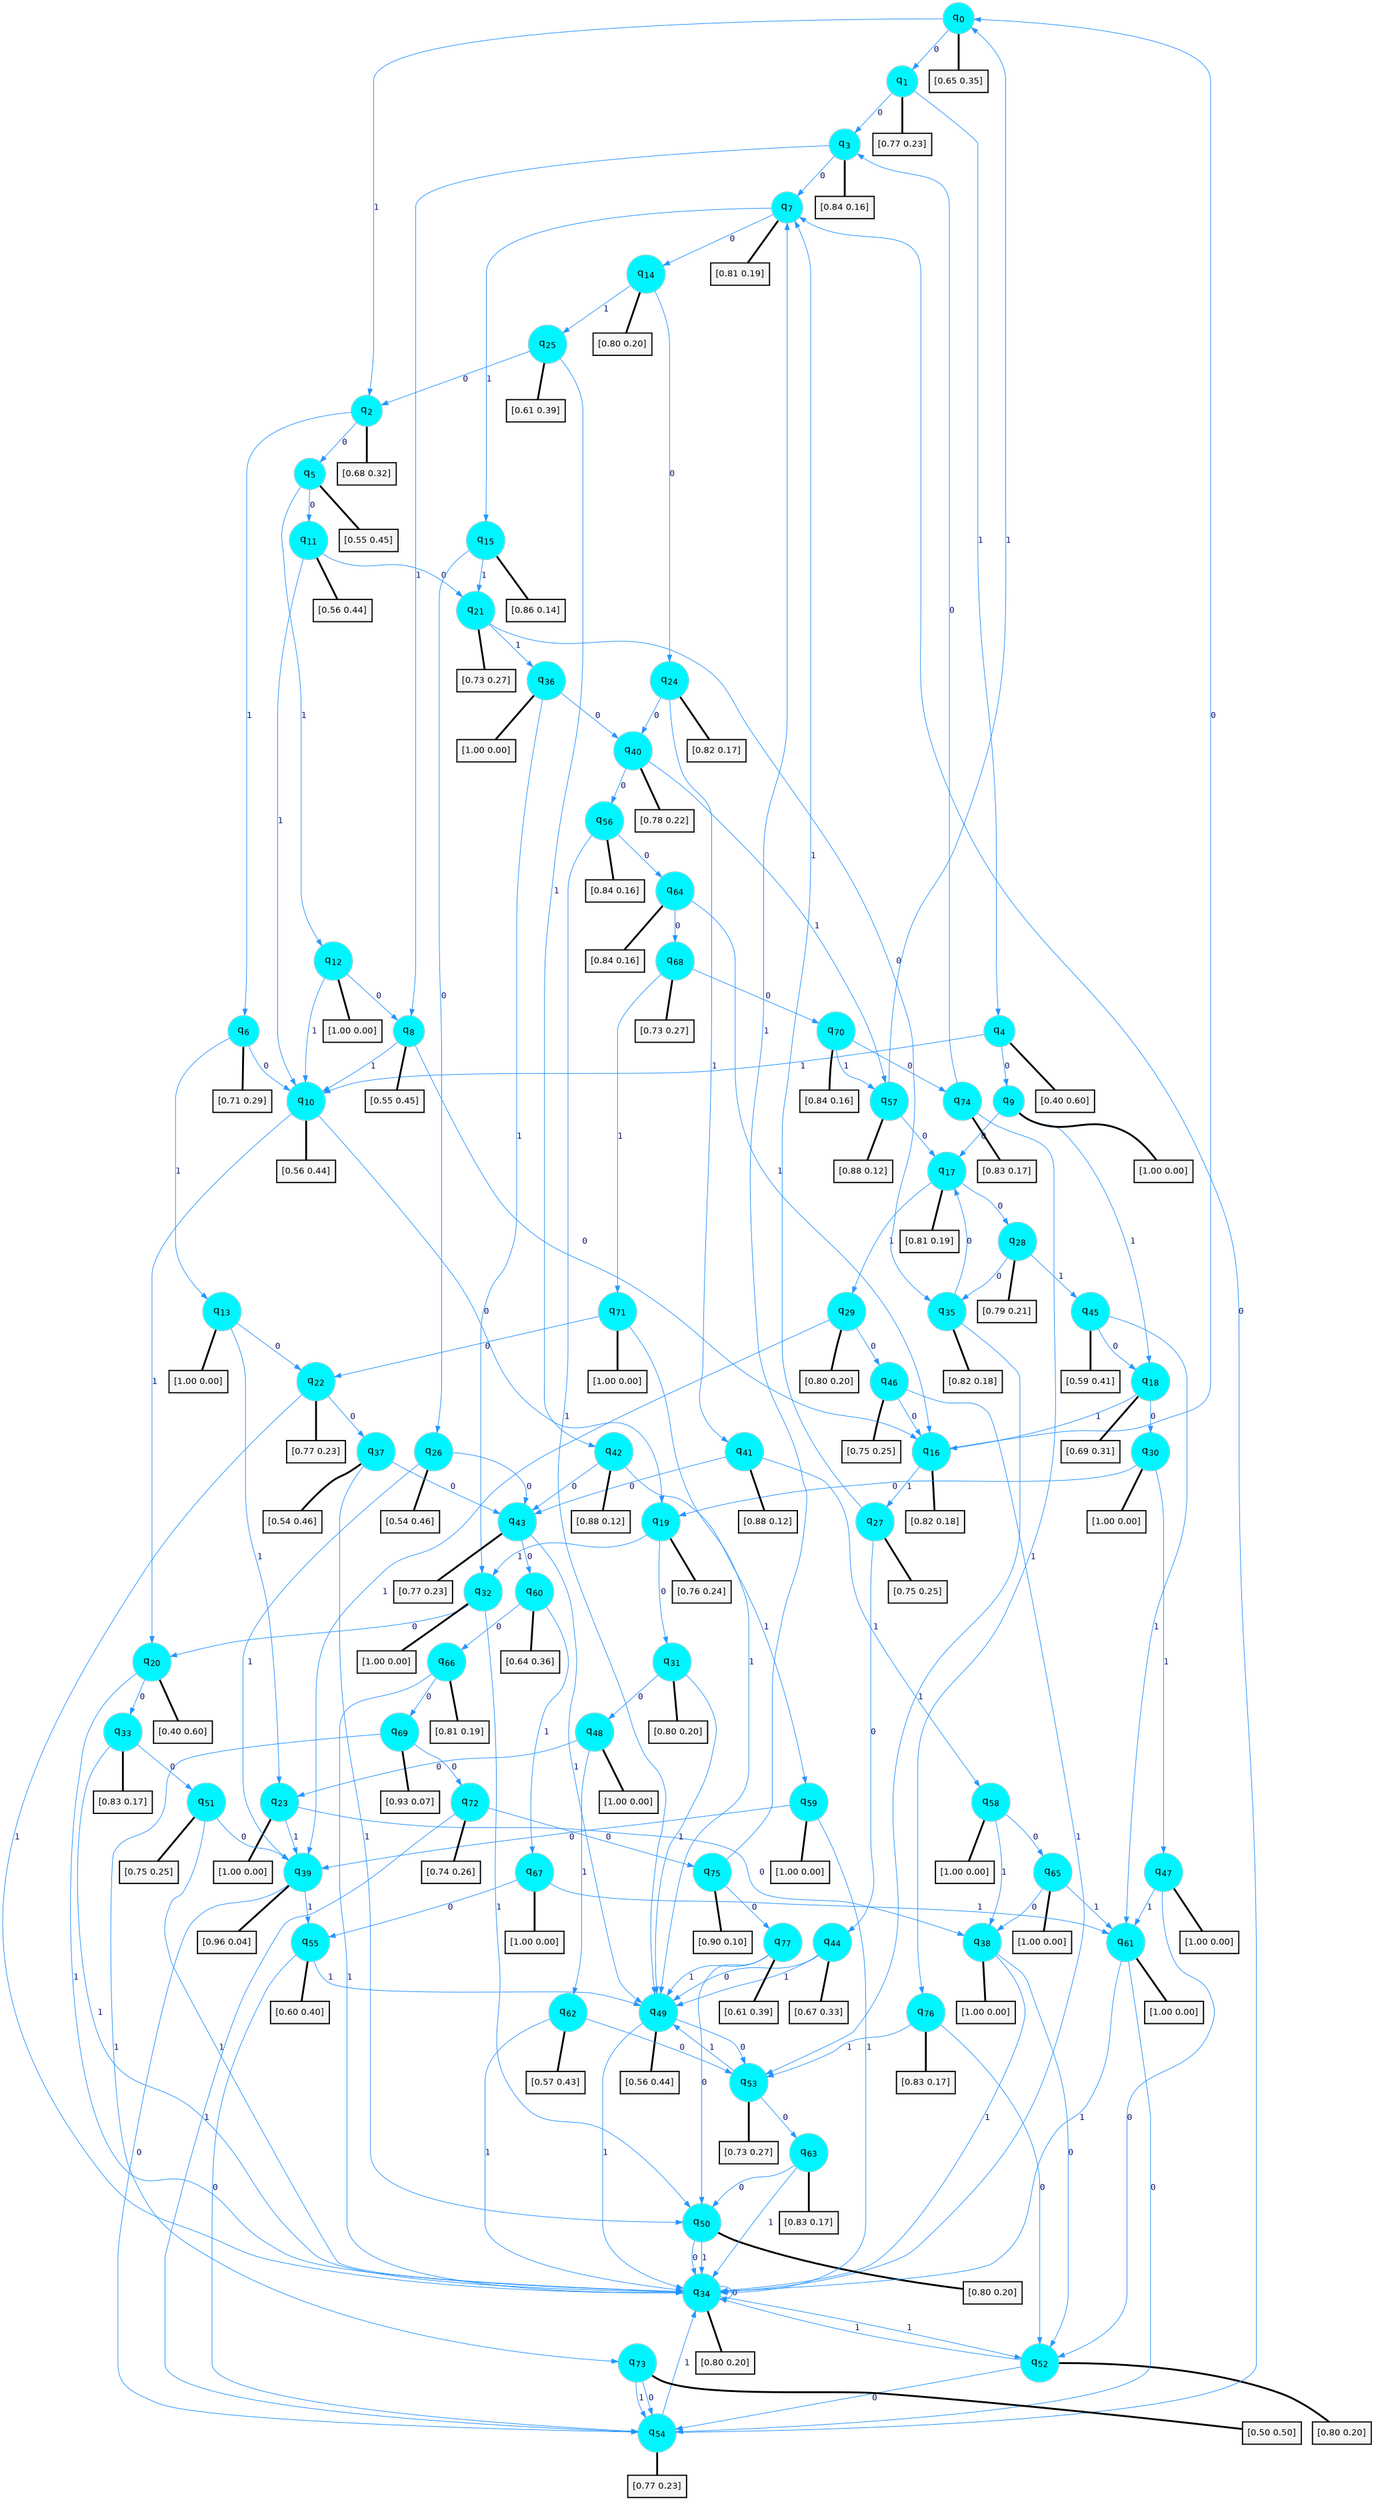 digraph G {
graph [
bgcolor=transparent, dpi=300, rankdir=TD, size="40,25"];
node [
color=gray, fillcolor=turquoise1, fontcolor=black, fontname=Helvetica, fontsize=16, fontweight=bold, shape=circle, style=filled];
edge [
arrowsize=1, color=dodgerblue1, fontcolor=midnightblue, fontname=courier, fontweight=bold, penwidth=1, style=solid, weight=20];
0[label=<q<SUB>0</SUB>>];
1[label=<q<SUB>1</SUB>>];
2[label=<q<SUB>2</SUB>>];
3[label=<q<SUB>3</SUB>>];
4[label=<q<SUB>4</SUB>>];
5[label=<q<SUB>5</SUB>>];
6[label=<q<SUB>6</SUB>>];
7[label=<q<SUB>7</SUB>>];
8[label=<q<SUB>8</SUB>>];
9[label=<q<SUB>9</SUB>>];
10[label=<q<SUB>10</SUB>>];
11[label=<q<SUB>11</SUB>>];
12[label=<q<SUB>12</SUB>>];
13[label=<q<SUB>13</SUB>>];
14[label=<q<SUB>14</SUB>>];
15[label=<q<SUB>15</SUB>>];
16[label=<q<SUB>16</SUB>>];
17[label=<q<SUB>17</SUB>>];
18[label=<q<SUB>18</SUB>>];
19[label=<q<SUB>19</SUB>>];
20[label=<q<SUB>20</SUB>>];
21[label=<q<SUB>21</SUB>>];
22[label=<q<SUB>22</SUB>>];
23[label=<q<SUB>23</SUB>>];
24[label=<q<SUB>24</SUB>>];
25[label=<q<SUB>25</SUB>>];
26[label=<q<SUB>26</SUB>>];
27[label=<q<SUB>27</SUB>>];
28[label=<q<SUB>28</SUB>>];
29[label=<q<SUB>29</SUB>>];
30[label=<q<SUB>30</SUB>>];
31[label=<q<SUB>31</SUB>>];
32[label=<q<SUB>32</SUB>>];
33[label=<q<SUB>33</SUB>>];
34[label=<q<SUB>34</SUB>>];
35[label=<q<SUB>35</SUB>>];
36[label=<q<SUB>36</SUB>>];
37[label=<q<SUB>37</SUB>>];
38[label=<q<SUB>38</SUB>>];
39[label=<q<SUB>39</SUB>>];
40[label=<q<SUB>40</SUB>>];
41[label=<q<SUB>41</SUB>>];
42[label=<q<SUB>42</SUB>>];
43[label=<q<SUB>43</SUB>>];
44[label=<q<SUB>44</SUB>>];
45[label=<q<SUB>45</SUB>>];
46[label=<q<SUB>46</SUB>>];
47[label=<q<SUB>47</SUB>>];
48[label=<q<SUB>48</SUB>>];
49[label=<q<SUB>49</SUB>>];
50[label=<q<SUB>50</SUB>>];
51[label=<q<SUB>51</SUB>>];
52[label=<q<SUB>52</SUB>>];
53[label=<q<SUB>53</SUB>>];
54[label=<q<SUB>54</SUB>>];
55[label=<q<SUB>55</SUB>>];
56[label=<q<SUB>56</SUB>>];
57[label=<q<SUB>57</SUB>>];
58[label=<q<SUB>58</SUB>>];
59[label=<q<SUB>59</SUB>>];
60[label=<q<SUB>60</SUB>>];
61[label=<q<SUB>61</SUB>>];
62[label=<q<SUB>62</SUB>>];
63[label=<q<SUB>63</SUB>>];
64[label=<q<SUB>64</SUB>>];
65[label=<q<SUB>65</SUB>>];
66[label=<q<SUB>66</SUB>>];
67[label=<q<SUB>67</SUB>>];
68[label=<q<SUB>68</SUB>>];
69[label=<q<SUB>69</SUB>>];
70[label=<q<SUB>70</SUB>>];
71[label=<q<SUB>71</SUB>>];
72[label=<q<SUB>72</SUB>>];
73[label=<q<SUB>73</SUB>>];
74[label=<q<SUB>74</SUB>>];
75[label=<q<SUB>75</SUB>>];
76[label=<q<SUB>76</SUB>>];
77[label=<q<SUB>77</SUB>>];
78[label="[0.65 0.35]", shape=box,fontcolor=black, fontname=Helvetica, fontsize=14, penwidth=2, fillcolor=whitesmoke,color=black];
79[label="[0.77 0.23]", shape=box,fontcolor=black, fontname=Helvetica, fontsize=14, penwidth=2, fillcolor=whitesmoke,color=black];
80[label="[0.68 0.32]", shape=box,fontcolor=black, fontname=Helvetica, fontsize=14, penwidth=2, fillcolor=whitesmoke,color=black];
81[label="[0.84 0.16]", shape=box,fontcolor=black, fontname=Helvetica, fontsize=14, penwidth=2, fillcolor=whitesmoke,color=black];
82[label="[0.40 0.60]", shape=box,fontcolor=black, fontname=Helvetica, fontsize=14, penwidth=2, fillcolor=whitesmoke,color=black];
83[label="[0.55 0.45]", shape=box,fontcolor=black, fontname=Helvetica, fontsize=14, penwidth=2, fillcolor=whitesmoke,color=black];
84[label="[0.71 0.29]", shape=box,fontcolor=black, fontname=Helvetica, fontsize=14, penwidth=2, fillcolor=whitesmoke,color=black];
85[label="[0.81 0.19]", shape=box,fontcolor=black, fontname=Helvetica, fontsize=14, penwidth=2, fillcolor=whitesmoke,color=black];
86[label="[0.55 0.45]", shape=box,fontcolor=black, fontname=Helvetica, fontsize=14, penwidth=2, fillcolor=whitesmoke,color=black];
87[label="[1.00 0.00]", shape=box,fontcolor=black, fontname=Helvetica, fontsize=14, penwidth=2, fillcolor=whitesmoke,color=black];
88[label="[0.56 0.44]", shape=box,fontcolor=black, fontname=Helvetica, fontsize=14, penwidth=2, fillcolor=whitesmoke,color=black];
89[label="[0.56 0.44]", shape=box,fontcolor=black, fontname=Helvetica, fontsize=14, penwidth=2, fillcolor=whitesmoke,color=black];
90[label="[1.00 0.00]", shape=box,fontcolor=black, fontname=Helvetica, fontsize=14, penwidth=2, fillcolor=whitesmoke,color=black];
91[label="[1.00 0.00]", shape=box,fontcolor=black, fontname=Helvetica, fontsize=14, penwidth=2, fillcolor=whitesmoke,color=black];
92[label="[0.80 0.20]", shape=box,fontcolor=black, fontname=Helvetica, fontsize=14, penwidth=2, fillcolor=whitesmoke,color=black];
93[label="[0.86 0.14]", shape=box,fontcolor=black, fontname=Helvetica, fontsize=14, penwidth=2, fillcolor=whitesmoke,color=black];
94[label="[0.82 0.18]", shape=box,fontcolor=black, fontname=Helvetica, fontsize=14, penwidth=2, fillcolor=whitesmoke,color=black];
95[label="[0.81 0.19]", shape=box,fontcolor=black, fontname=Helvetica, fontsize=14, penwidth=2, fillcolor=whitesmoke,color=black];
96[label="[0.69 0.31]", shape=box,fontcolor=black, fontname=Helvetica, fontsize=14, penwidth=2, fillcolor=whitesmoke,color=black];
97[label="[0.76 0.24]", shape=box,fontcolor=black, fontname=Helvetica, fontsize=14, penwidth=2, fillcolor=whitesmoke,color=black];
98[label="[0.40 0.60]", shape=box,fontcolor=black, fontname=Helvetica, fontsize=14, penwidth=2, fillcolor=whitesmoke,color=black];
99[label="[0.73 0.27]", shape=box,fontcolor=black, fontname=Helvetica, fontsize=14, penwidth=2, fillcolor=whitesmoke,color=black];
100[label="[0.77 0.23]", shape=box,fontcolor=black, fontname=Helvetica, fontsize=14, penwidth=2, fillcolor=whitesmoke,color=black];
101[label="[1.00 0.00]", shape=box,fontcolor=black, fontname=Helvetica, fontsize=14, penwidth=2, fillcolor=whitesmoke,color=black];
102[label="[0.82 0.17]", shape=box,fontcolor=black, fontname=Helvetica, fontsize=14, penwidth=2, fillcolor=whitesmoke,color=black];
103[label="[0.61 0.39]", shape=box,fontcolor=black, fontname=Helvetica, fontsize=14, penwidth=2, fillcolor=whitesmoke,color=black];
104[label="[0.54 0.46]", shape=box,fontcolor=black, fontname=Helvetica, fontsize=14, penwidth=2, fillcolor=whitesmoke,color=black];
105[label="[0.75 0.25]", shape=box,fontcolor=black, fontname=Helvetica, fontsize=14, penwidth=2, fillcolor=whitesmoke,color=black];
106[label="[0.79 0.21]", shape=box,fontcolor=black, fontname=Helvetica, fontsize=14, penwidth=2, fillcolor=whitesmoke,color=black];
107[label="[0.80 0.20]", shape=box,fontcolor=black, fontname=Helvetica, fontsize=14, penwidth=2, fillcolor=whitesmoke,color=black];
108[label="[1.00 0.00]", shape=box,fontcolor=black, fontname=Helvetica, fontsize=14, penwidth=2, fillcolor=whitesmoke,color=black];
109[label="[0.80 0.20]", shape=box,fontcolor=black, fontname=Helvetica, fontsize=14, penwidth=2, fillcolor=whitesmoke,color=black];
110[label="[1.00 0.00]", shape=box,fontcolor=black, fontname=Helvetica, fontsize=14, penwidth=2, fillcolor=whitesmoke,color=black];
111[label="[0.83 0.17]", shape=box,fontcolor=black, fontname=Helvetica, fontsize=14, penwidth=2, fillcolor=whitesmoke,color=black];
112[label="[0.80 0.20]", shape=box,fontcolor=black, fontname=Helvetica, fontsize=14, penwidth=2, fillcolor=whitesmoke,color=black];
113[label="[0.82 0.18]", shape=box,fontcolor=black, fontname=Helvetica, fontsize=14, penwidth=2, fillcolor=whitesmoke,color=black];
114[label="[1.00 0.00]", shape=box,fontcolor=black, fontname=Helvetica, fontsize=14, penwidth=2, fillcolor=whitesmoke,color=black];
115[label="[0.54 0.46]", shape=box,fontcolor=black, fontname=Helvetica, fontsize=14, penwidth=2, fillcolor=whitesmoke,color=black];
116[label="[1.00 0.00]", shape=box,fontcolor=black, fontname=Helvetica, fontsize=14, penwidth=2, fillcolor=whitesmoke,color=black];
117[label="[0.96 0.04]", shape=box,fontcolor=black, fontname=Helvetica, fontsize=14, penwidth=2, fillcolor=whitesmoke,color=black];
118[label="[0.78 0.22]", shape=box,fontcolor=black, fontname=Helvetica, fontsize=14, penwidth=2, fillcolor=whitesmoke,color=black];
119[label="[0.88 0.12]", shape=box,fontcolor=black, fontname=Helvetica, fontsize=14, penwidth=2, fillcolor=whitesmoke,color=black];
120[label="[0.88 0.12]", shape=box,fontcolor=black, fontname=Helvetica, fontsize=14, penwidth=2, fillcolor=whitesmoke,color=black];
121[label="[0.77 0.23]", shape=box,fontcolor=black, fontname=Helvetica, fontsize=14, penwidth=2, fillcolor=whitesmoke,color=black];
122[label="[0.67 0.33]", shape=box,fontcolor=black, fontname=Helvetica, fontsize=14, penwidth=2, fillcolor=whitesmoke,color=black];
123[label="[0.59 0.41]", shape=box,fontcolor=black, fontname=Helvetica, fontsize=14, penwidth=2, fillcolor=whitesmoke,color=black];
124[label="[0.75 0.25]", shape=box,fontcolor=black, fontname=Helvetica, fontsize=14, penwidth=2, fillcolor=whitesmoke,color=black];
125[label="[1.00 0.00]", shape=box,fontcolor=black, fontname=Helvetica, fontsize=14, penwidth=2, fillcolor=whitesmoke,color=black];
126[label="[1.00 0.00]", shape=box,fontcolor=black, fontname=Helvetica, fontsize=14, penwidth=2, fillcolor=whitesmoke,color=black];
127[label="[0.56 0.44]", shape=box,fontcolor=black, fontname=Helvetica, fontsize=14, penwidth=2, fillcolor=whitesmoke,color=black];
128[label="[0.80 0.20]", shape=box,fontcolor=black, fontname=Helvetica, fontsize=14, penwidth=2, fillcolor=whitesmoke,color=black];
129[label="[0.75 0.25]", shape=box,fontcolor=black, fontname=Helvetica, fontsize=14, penwidth=2, fillcolor=whitesmoke,color=black];
130[label="[0.80 0.20]", shape=box,fontcolor=black, fontname=Helvetica, fontsize=14, penwidth=2, fillcolor=whitesmoke,color=black];
131[label="[0.73 0.27]", shape=box,fontcolor=black, fontname=Helvetica, fontsize=14, penwidth=2, fillcolor=whitesmoke,color=black];
132[label="[0.77 0.23]", shape=box,fontcolor=black, fontname=Helvetica, fontsize=14, penwidth=2, fillcolor=whitesmoke,color=black];
133[label="[0.60 0.40]", shape=box,fontcolor=black, fontname=Helvetica, fontsize=14, penwidth=2, fillcolor=whitesmoke,color=black];
134[label="[0.84 0.16]", shape=box,fontcolor=black, fontname=Helvetica, fontsize=14, penwidth=2, fillcolor=whitesmoke,color=black];
135[label="[0.88 0.12]", shape=box,fontcolor=black, fontname=Helvetica, fontsize=14, penwidth=2, fillcolor=whitesmoke,color=black];
136[label="[1.00 0.00]", shape=box,fontcolor=black, fontname=Helvetica, fontsize=14, penwidth=2, fillcolor=whitesmoke,color=black];
137[label="[1.00 0.00]", shape=box,fontcolor=black, fontname=Helvetica, fontsize=14, penwidth=2, fillcolor=whitesmoke,color=black];
138[label="[0.64 0.36]", shape=box,fontcolor=black, fontname=Helvetica, fontsize=14, penwidth=2, fillcolor=whitesmoke,color=black];
139[label="[1.00 0.00]", shape=box,fontcolor=black, fontname=Helvetica, fontsize=14, penwidth=2, fillcolor=whitesmoke,color=black];
140[label="[0.57 0.43]", shape=box,fontcolor=black, fontname=Helvetica, fontsize=14, penwidth=2, fillcolor=whitesmoke,color=black];
141[label="[0.83 0.17]", shape=box,fontcolor=black, fontname=Helvetica, fontsize=14, penwidth=2, fillcolor=whitesmoke,color=black];
142[label="[0.84 0.16]", shape=box,fontcolor=black, fontname=Helvetica, fontsize=14, penwidth=2, fillcolor=whitesmoke,color=black];
143[label="[1.00 0.00]", shape=box,fontcolor=black, fontname=Helvetica, fontsize=14, penwidth=2, fillcolor=whitesmoke,color=black];
144[label="[0.81 0.19]", shape=box,fontcolor=black, fontname=Helvetica, fontsize=14, penwidth=2, fillcolor=whitesmoke,color=black];
145[label="[1.00 0.00]", shape=box,fontcolor=black, fontname=Helvetica, fontsize=14, penwidth=2, fillcolor=whitesmoke,color=black];
146[label="[0.73 0.27]", shape=box,fontcolor=black, fontname=Helvetica, fontsize=14, penwidth=2, fillcolor=whitesmoke,color=black];
147[label="[0.93 0.07]", shape=box,fontcolor=black, fontname=Helvetica, fontsize=14, penwidth=2, fillcolor=whitesmoke,color=black];
148[label="[0.84 0.16]", shape=box,fontcolor=black, fontname=Helvetica, fontsize=14, penwidth=2, fillcolor=whitesmoke,color=black];
149[label="[1.00 0.00]", shape=box,fontcolor=black, fontname=Helvetica, fontsize=14, penwidth=2, fillcolor=whitesmoke,color=black];
150[label="[0.74 0.26]", shape=box,fontcolor=black, fontname=Helvetica, fontsize=14, penwidth=2, fillcolor=whitesmoke,color=black];
151[label="[0.50 0.50]", shape=box,fontcolor=black, fontname=Helvetica, fontsize=14, penwidth=2, fillcolor=whitesmoke,color=black];
152[label="[0.83 0.17]", shape=box,fontcolor=black, fontname=Helvetica, fontsize=14, penwidth=2, fillcolor=whitesmoke,color=black];
153[label="[0.90 0.10]", shape=box,fontcolor=black, fontname=Helvetica, fontsize=14, penwidth=2, fillcolor=whitesmoke,color=black];
154[label="[0.83 0.17]", shape=box,fontcolor=black, fontname=Helvetica, fontsize=14, penwidth=2, fillcolor=whitesmoke,color=black];
155[label="[0.61 0.39]", shape=box,fontcolor=black, fontname=Helvetica, fontsize=14, penwidth=2, fillcolor=whitesmoke,color=black];
0->1 [label=0];
0->2 [label=1];
0->78 [arrowhead=none, penwidth=3,color=black];
1->3 [label=0];
1->4 [label=1];
1->79 [arrowhead=none, penwidth=3,color=black];
2->5 [label=0];
2->6 [label=1];
2->80 [arrowhead=none, penwidth=3,color=black];
3->7 [label=0];
3->8 [label=1];
3->81 [arrowhead=none, penwidth=3,color=black];
4->9 [label=0];
4->10 [label=1];
4->82 [arrowhead=none, penwidth=3,color=black];
5->11 [label=0];
5->12 [label=1];
5->83 [arrowhead=none, penwidth=3,color=black];
6->10 [label=0];
6->13 [label=1];
6->84 [arrowhead=none, penwidth=3,color=black];
7->14 [label=0];
7->15 [label=1];
7->85 [arrowhead=none, penwidth=3,color=black];
8->16 [label=0];
8->10 [label=1];
8->86 [arrowhead=none, penwidth=3,color=black];
9->17 [label=0];
9->18 [label=1];
9->87 [arrowhead=none, penwidth=3,color=black];
10->19 [label=0];
10->20 [label=1];
10->88 [arrowhead=none, penwidth=3,color=black];
11->21 [label=0];
11->10 [label=1];
11->89 [arrowhead=none, penwidth=3,color=black];
12->8 [label=0];
12->10 [label=1];
12->90 [arrowhead=none, penwidth=3,color=black];
13->22 [label=0];
13->23 [label=1];
13->91 [arrowhead=none, penwidth=3,color=black];
14->24 [label=0];
14->25 [label=1];
14->92 [arrowhead=none, penwidth=3,color=black];
15->26 [label=0];
15->21 [label=1];
15->93 [arrowhead=none, penwidth=3,color=black];
16->0 [label=0];
16->27 [label=1];
16->94 [arrowhead=none, penwidth=3,color=black];
17->28 [label=0];
17->29 [label=1];
17->95 [arrowhead=none, penwidth=3,color=black];
18->30 [label=0];
18->16 [label=1];
18->96 [arrowhead=none, penwidth=3,color=black];
19->31 [label=0];
19->32 [label=1];
19->97 [arrowhead=none, penwidth=3,color=black];
20->33 [label=0];
20->34 [label=1];
20->98 [arrowhead=none, penwidth=3,color=black];
21->35 [label=0];
21->36 [label=1];
21->99 [arrowhead=none, penwidth=3,color=black];
22->37 [label=0];
22->34 [label=1];
22->100 [arrowhead=none, penwidth=3,color=black];
23->38 [label=0];
23->39 [label=1];
23->101 [arrowhead=none, penwidth=3,color=black];
24->40 [label=0];
24->41 [label=1];
24->102 [arrowhead=none, penwidth=3,color=black];
25->2 [label=0];
25->42 [label=1];
25->103 [arrowhead=none, penwidth=3,color=black];
26->43 [label=0];
26->39 [label=1];
26->104 [arrowhead=none, penwidth=3,color=black];
27->44 [label=0];
27->7 [label=1];
27->105 [arrowhead=none, penwidth=3,color=black];
28->35 [label=0];
28->45 [label=1];
28->106 [arrowhead=none, penwidth=3,color=black];
29->46 [label=0];
29->39 [label=1];
29->107 [arrowhead=none, penwidth=3,color=black];
30->19 [label=0];
30->47 [label=1];
30->108 [arrowhead=none, penwidth=3,color=black];
31->48 [label=0];
31->49 [label=1];
31->109 [arrowhead=none, penwidth=3,color=black];
32->20 [label=0];
32->50 [label=1];
32->110 [arrowhead=none, penwidth=3,color=black];
33->51 [label=0];
33->34 [label=1];
33->111 [arrowhead=none, penwidth=3,color=black];
34->34 [label=0];
34->52 [label=1];
34->112 [arrowhead=none, penwidth=3,color=black];
35->17 [label=0];
35->53 [label=1];
35->113 [arrowhead=none, penwidth=3,color=black];
36->40 [label=0];
36->32 [label=1];
36->114 [arrowhead=none, penwidth=3,color=black];
37->43 [label=0];
37->50 [label=1];
37->115 [arrowhead=none, penwidth=3,color=black];
38->52 [label=0];
38->34 [label=1];
38->116 [arrowhead=none, penwidth=3,color=black];
39->54 [label=0];
39->55 [label=1];
39->117 [arrowhead=none, penwidth=3,color=black];
40->56 [label=0];
40->57 [label=1];
40->118 [arrowhead=none, penwidth=3,color=black];
41->43 [label=0];
41->58 [label=1];
41->119 [arrowhead=none, penwidth=3,color=black];
42->43 [label=0];
42->59 [label=1];
42->120 [arrowhead=none, penwidth=3,color=black];
43->60 [label=0];
43->49 [label=1];
43->121 [arrowhead=none, penwidth=3,color=black];
44->49 [label=0];
44->49 [label=1];
44->122 [arrowhead=none, penwidth=3,color=black];
45->18 [label=0];
45->61 [label=1];
45->123 [arrowhead=none, penwidth=3,color=black];
46->16 [label=0];
46->34 [label=1];
46->124 [arrowhead=none, penwidth=3,color=black];
47->52 [label=0];
47->61 [label=1];
47->125 [arrowhead=none, penwidth=3,color=black];
48->23 [label=0];
48->62 [label=1];
48->126 [arrowhead=none, penwidth=3,color=black];
49->53 [label=0];
49->34 [label=1];
49->127 [arrowhead=none, penwidth=3,color=black];
50->34 [label=0];
50->34 [label=1];
50->128 [arrowhead=none, penwidth=3,color=black];
51->39 [label=0];
51->34 [label=1];
51->129 [arrowhead=none, penwidth=3,color=black];
52->54 [label=0];
52->34 [label=1];
52->130 [arrowhead=none, penwidth=3,color=black];
53->63 [label=0];
53->49 [label=1];
53->131 [arrowhead=none, penwidth=3,color=black];
54->7 [label=0];
54->34 [label=1];
54->132 [arrowhead=none, penwidth=3,color=black];
55->54 [label=0];
55->49 [label=1];
55->133 [arrowhead=none, penwidth=3,color=black];
56->64 [label=0];
56->49 [label=1];
56->134 [arrowhead=none, penwidth=3,color=black];
57->17 [label=0];
57->0 [label=1];
57->135 [arrowhead=none, penwidth=3,color=black];
58->65 [label=0];
58->38 [label=1];
58->136 [arrowhead=none, penwidth=3,color=black];
59->39 [label=0];
59->34 [label=1];
59->137 [arrowhead=none, penwidth=3,color=black];
60->66 [label=0];
60->67 [label=1];
60->138 [arrowhead=none, penwidth=3,color=black];
61->54 [label=0];
61->34 [label=1];
61->139 [arrowhead=none, penwidth=3,color=black];
62->53 [label=0];
62->34 [label=1];
62->140 [arrowhead=none, penwidth=3,color=black];
63->50 [label=0];
63->34 [label=1];
63->141 [arrowhead=none, penwidth=3,color=black];
64->68 [label=0];
64->16 [label=1];
64->142 [arrowhead=none, penwidth=3,color=black];
65->38 [label=0];
65->61 [label=1];
65->143 [arrowhead=none, penwidth=3,color=black];
66->69 [label=0];
66->34 [label=1];
66->144 [arrowhead=none, penwidth=3,color=black];
67->55 [label=0];
67->61 [label=1];
67->145 [arrowhead=none, penwidth=3,color=black];
68->70 [label=0];
68->71 [label=1];
68->146 [arrowhead=none, penwidth=3,color=black];
69->72 [label=0];
69->73 [label=1];
69->147 [arrowhead=none, penwidth=3,color=black];
70->74 [label=0];
70->57 [label=1];
70->148 [arrowhead=none, penwidth=3,color=black];
71->22 [label=0];
71->49 [label=1];
71->149 [arrowhead=none, penwidth=3,color=black];
72->75 [label=0];
72->54 [label=1];
72->150 [arrowhead=none, penwidth=3,color=black];
73->54 [label=0];
73->54 [label=1];
73->151 [arrowhead=none, penwidth=3,color=black];
74->3 [label=0];
74->76 [label=1];
74->152 [arrowhead=none, penwidth=3,color=black];
75->77 [label=0];
75->7 [label=1];
75->153 [arrowhead=none, penwidth=3,color=black];
76->52 [label=0];
76->53 [label=1];
76->154 [arrowhead=none, penwidth=3,color=black];
77->50 [label=0];
77->49 [label=1];
77->155 [arrowhead=none, penwidth=3,color=black];
}
